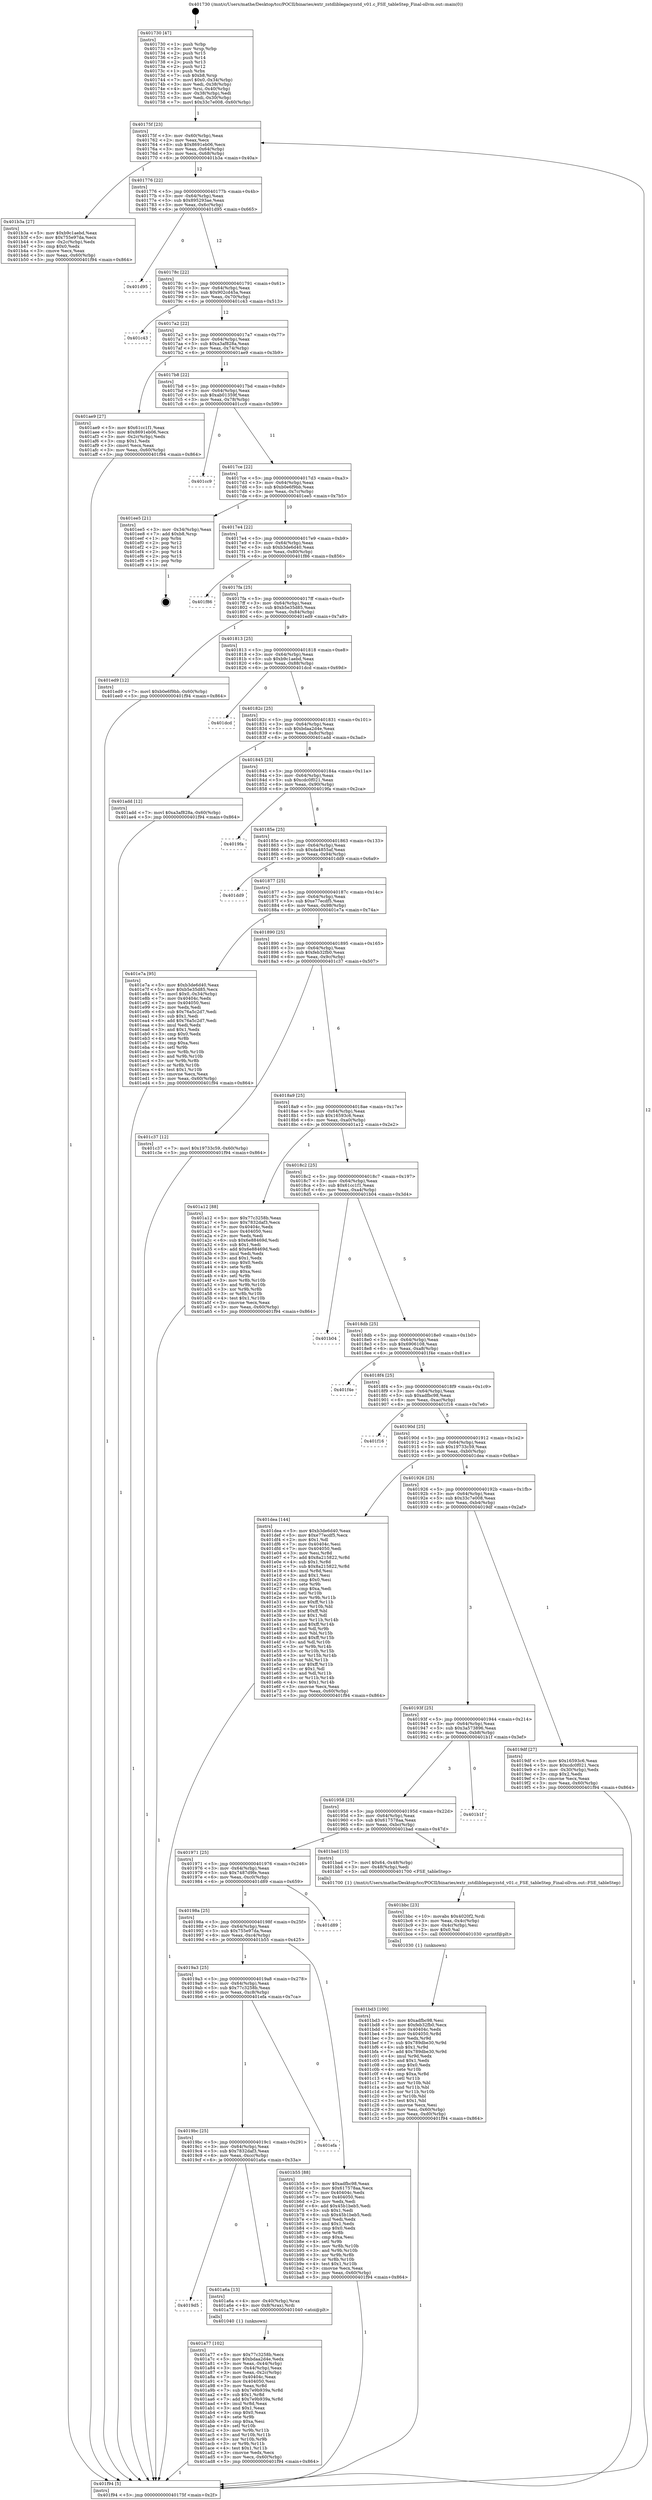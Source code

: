 digraph "0x401730" {
  label = "0x401730 (/mnt/c/Users/mathe/Desktop/tcc/POCII/binaries/extr_zstdliblegacyzstd_v01.c_FSE_tableStep_Final-ollvm.out::main(0))"
  labelloc = "t"
  node[shape=record]

  Entry [label="",width=0.3,height=0.3,shape=circle,fillcolor=black,style=filled]
  "0x40175f" [label="{
     0x40175f [23]\l
     | [instrs]\l
     &nbsp;&nbsp;0x40175f \<+3\>: mov -0x60(%rbp),%eax\l
     &nbsp;&nbsp;0x401762 \<+2\>: mov %eax,%ecx\l
     &nbsp;&nbsp;0x401764 \<+6\>: sub $0x8691eb06,%ecx\l
     &nbsp;&nbsp;0x40176a \<+3\>: mov %eax,-0x64(%rbp)\l
     &nbsp;&nbsp;0x40176d \<+3\>: mov %ecx,-0x68(%rbp)\l
     &nbsp;&nbsp;0x401770 \<+6\>: je 0000000000401b3a \<main+0x40a\>\l
  }"]
  "0x401b3a" [label="{
     0x401b3a [27]\l
     | [instrs]\l
     &nbsp;&nbsp;0x401b3a \<+5\>: mov $0xb9c1aebd,%eax\l
     &nbsp;&nbsp;0x401b3f \<+5\>: mov $0x755e97da,%ecx\l
     &nbsp;&nbsp;0x401b44 \<+3\>: mov -0x2c(%rbp),%edx\l
     &nbsp;&nbsp;0x401b47 \<+3\>: cmp $0x0,%edx\l
     &nbsp;&nbsp;0x401b4a \<+3\>: cmove %ecx,%eax\l
     &nbsp;&nbsp;0x401b4d \<+3\>: mov %eax,-0x60(%rbp)\l
     &nbsp;&nbsp;0x401b50 \<+5\>: jmp 0000000000401f94 \<main+0x864\>\l
  }"]
  "0x401776" [label="{
     0x401776 [22]\l
     | [instrs]\l
     &nbsp;&nbsp;0x401776 \<+5\>: jmp 000000000040177b \<main+0x4b\>\l
     &nbsp;&nbsp;0x40177b \<+3\>: mov -0x64(%rbp),%eax\l
     &nbsp;&nbsp;0x40177e \<+5\>: sub $0x895293ae,%eax\l
     &nbsp;&nbsp;0x401783 \<+3\>: mov %eax,-0x6c(%rbp)\l
     &nbsp;&nbsp;0x401786 \<+6\>: je 0000000000401d95 \<main+0x665\>\l
  }"]
  Exit [label="",width=0.3,height=0.3,shape=circle,fillcolor=black,style=filled,peripheries=2]
  "0x401d95" [label="{
     0x401d95\l
  }", style=dashed]
  "0x40178c" [label="{
     0x40178c [22]\l
     | [instrs]\l
     &nbsp;&nbsp;0x40178c \<+5\>: jmp 0000000000401791 \<main+0x61\>\l
     &nbsp;&nbsp;0x401791 \<+3\>: mov -0x64(%rbp),%eax\l
     &nbsp;&nbsp;0x401794 \<+5\>: sub $0x902cd45a,%eax\l
     &nbsp;&nbsp;0x401799 \<+3\>: mov %eax,-0x70(%rbp)\l
     &nbsp;&nbsp;0x40179c \<+6\>: je 0000000000401c43 \<main+0x513\>\l
  }"]
  "0x401bd3" [label="{
     0x401bd3 [100]\l
     | [instrs]\l
     &nbsp;&nbsp;0x401bd3 \<+5\>: mov $0xadfbc98,%esi\l
     &nbsp;&nbsp;0x401bd8 \<+5\>: mov $0xfeb32fb0,%ecx\l
     &nbsp;&nbsp;0x401bdd \<+7\>: mov 0x40404c,%edx\l
     &nbsp;&nbsp;0x401be4 \<+8\>: mov 0x404050,%r8d\l
     &nbsp;&nbsp;0x401bec \<+3\>: mov %edx,%r9d\l
     &nbsp;&nbsp;0x401bef \<+7\>: sub $0x789dbe30,%r9d\l
     &nbsp;&nbsp;0x401bf6 \<+4\>: sub $0x1,%r9d\l
     &nbsp;&nbsp;0x401bfa \<+7\>: add $0x789dbe30,%r9d\l
     &nbsp;&nbsp;0x401c01 \<+4\>: imul %r9d,%edx\l
     &nbsp;&nbsp;0x401c05 \<+3\>: and $0x1,%edx\l
     &nbsp;&nbsp;0x401c08 \<+3\>: cmp $0x0,%edx\l
     &nbsp;&nbsp;0x401c0b \<+4\>: sete %r10b\l
     &nbsp;&nbsp;0x401c0f \<+4\>: cmp $0xa,%r8d\l
     &nbsp;&nbsp;0x401c13 \<+4\>: setl %r11b\l
     &nbsp;&nbsp;0x401c17 \<+3\>: mov %r10b,%bl\l
     &nbsp;&nbsp;0x401c1a \<+3\>: and %r11b,%bl\l
     &nbsp;&nbsp;0x401c1d \<+3\>: xor %r11b,%r10b\l
     &nbsp;&nbsp;0x401c20 \<+3\>: or %r10b,%bl\l
     &nbsp;&nbsp;0x401c23 \<+3\>: test $0x1,%bl\l
     &nbsp;&nbsp;0x401c26 \<+3\>: cmovne %ecx,%esi\l
     &nbsp;&nbsp;0x401c29 \<+3\>: mov %esi,-0x60(%rbp)\l
     &nbsp;&nbsp;0x401c2c \<+6\>: mov %eax,-0xd0(%rbp)\l
     &nbsp;&nbsp;0x401c32 \<+5\>: jmp 0000000000401f94 \<main+0x864\>\l
  }"]
  "0x401c43" [label="{
     0x401c43\l
  }", style=dashed]
  "0x4017a2" [label="{
     0x4017a2 [22]\l
     | [instrs]\l
     &nbsp;&nbsp;0x4017a2 \<+5\>: jmp 00000000004017a7 \<main+0x77\>\l
     &nbsp;&nbsp;0x4017a7 \<+3\>: mov -0x64(%rbp),%eax\l
     &nbsp;&nbsp;0x4017aa \<+5\>: sub $0xa3af828a,%eax\l
     &nbsp;&nbsp;0x4017af \<+3\>: mov %eax,-0x74(%rbp)\l
     &nbsp;&nbsp;0x4017b2 \<+6\>: je 0000000000401ae9 \<main+0x3b9\>\l
  }"]
  "0x401bbc" [label="{
     0x401bbc [23]\l
     | [instrs]\l
     &nbsp;&nbsp;0x401bbc \<+10\>: movabs $0x4020f2,%rdi\l
     &nbsp;&nbsp;0x401bc6 \<+3\>: mov %eax,-0x4c(%rbp)\l
     &nbsp;&nbsp;0x401bc9 \<+3\>: mov -0x4c(%rbp),%esi\l
     &nbsp;&nbsp;0x401bcc \<+2\>: mov $0x0,%al\l
     &nbsp;&nbsp;0x401bce \<+5\>: call 0000000000401030 \<printf@plt\>\l
     | [calls]\l
     &nbsp;&nbsp;0x401030 \{1\} (unknown)\l
  }"]
  "0x401ae9" [label="{
     0x401ae9 [27]\l
     | [instrs]\l
     &nbsp;&nbsp;0x401ae9 \<+5\>: mov $0x61cc1f1,%eax\l
     &nbsp;&nbsp;0x401aee \<+5\>: mov $0x8691eb06,%ecx\l
     &nbsp;&nbsp;0x401af3 \<+3\>: mov -0x2c(%rbp),%edx\l
     &nbsp;&nbsp;0x401af6 \<+3\>: cmp $0x1,%edx\l
     &nbsp;&nbsp;0x401af9 \<+3\>: cmovl %ecx,%eax\l
     &nbsp;&nbsp;0x401afc \<+3\>: mov %eax,-0x60(%rbp)\l
     &nbsp;&nbsp;0x401aff \<+5\>: jmp 0000000000401f94 \<main+0x864\>\l
  }"]
  "0x4017b8" [label="{
     0x4017b8 [22]\l
     | [instrs]\l
     &nbsp;&nbsp;0x4017b8 \<+5\>: jmp 00000000004017bd \<main+0x8d\>\l
     &nbsp;&nbsp;0x4017bd \<+3\>: mov -0x64(%rbp),%eax\l
     &nbsp;&nbsp;0x4017c0 \<+5\>: sub $0xab01359f,%eax\l
     &nbsp;&nbsp;0x4017c5 \<+3\>: mov %eax,-0x78(%rbp)\l
     &nbsp;&nbsp;0x4017c8 \<+6\>: je 0000000000401cc9 \<main+0x599\>\l
  }"]
  "0x401a77" [label="{
     0x401a77 [102]\l
     | [instrs]\l
     &nbsp;&nbsp;0x401a77 \<+5\>: mov $0x77c3258b,%ecx\l
     &nbsp;&nbsp;0x401a7c \<+5\>: mov $0xbdaa2d4e,%edx\l
     &nbsp;&nbsp;0x401a81 \<+3\>: mov %eax,-0x44(%rbp)\l
     &nbsp;&nbsp;0x401a84 \<+3\>: mov -0x44(%rbp),%eax\l
     &nbsp;&nbsp;0x401a87 \<+3\>: mov %eax,-0x2c(%rbp)\l
     &nbsp;&nbsp;0x401a8a \<+7\>: mov 0x40404c,%eax\l
     &nbsp;&nbsp;0x401a91 \<+7\>: mov 0x404050,%esi\l
     &nbsp;&nbsp;0x401a98 \<+3\>: mov %eax,%r8d\l
     &nbsp;&nbsp;0x401a9b \<+7\>: sub $0x7e9b939a,%r8d\l
     &nbsp;&nbsp;0x401aa2 \<+4\>: sub $0x1,%r8d\l
     &nbsp;&nbsp;0x401aa6 \<+7\>: add $0x7e9b939a,%r8d\l
     &nbsp;&nbsp;0x401aad \<+4\>: imul %r8d,%eax\l
     &nbsp;&nbsp;0x401ab1 \<+3\>: and $0x1,%eax\l
     &nbsp;&nbsp;0x401ab4 \<+3\>: cmp $0x0,%eax\l
     &nbsp;&nbsp;0x401ab7 \<+4\>: sete %r9b\l
     &nbsp;&nbsp;0x401abb \<+3\>: cmp $0xa,%esi\l
     &nbsp;&nbsp;0x401abe \<+4\>: setl %r10b\l
     &nbsp;&nbsp;0x401ac2 \<+3\>: mov %r9b,%r11b\l
     &nbsp;&nbsp;0x401ac5 \<+3\>: and %r10b,%r11b\l
     &nbsp;&nbsp;0x401ac8 \<+3\>: xor %r10b,%r9b\l
     &nbsp;&nbsp;0x401acb \<+3\>: or %r9b,%r11b\l
     &nbsp;&nbsp;0x401ace \<+4\>: test $0x1,%r11b\l
     &nbsp;&nbsp;0x401ad2 \<+3\>: cmovne %edx,%ecx\l
     &nbsp;&nbsp;0x401ad5 \<+3\>: mov %ecx,-0x60(%rbp)\l
     &nbsp;&nbsp;0x401ad8 \<+5\>: jmp 0000000000401f94 \<main+0x864\>\l
  }"]
  "0x401cc9" [label="{
     0x401cc9\l
  }", style=dashed]
  "0x4017ce" [label="{
     0x4017ce [22]\l
     | [instrs]\l
     &nbsp;&nbsp;0x4017ce \<+5\>: jmp 00000000004017d3 \<main+0xa3\>\l
     &nbsp;&nbsp;0x4017d3 \<+3\>: mov -0x64(%rbp),%eax\l
     &nbsp;&nbsp;0x4017d6 \<+5\>: sub $0xb0e6f9bb,%eax\l
     &nbsp;&nbsp;0x4017db \<+3\>: mov %eax,-0x7c(%rbp)\l
     &nbsp;&nbsp;0x4017de \<+6\>: je 0000000000401ee5 \<main+0x7b5\>\l
  }"]
  "0x4019d5" [label="{
     0x4019d5\l
  }", style=dashed]
  "0x401ee5" [label="{
     0x401ee5 [21]\l
     | [instrs]\l
     &nbsp;&nbsp;0x401ee5 \<+3\>: mov -0x34(%rbp),%eax\l
     &nbsp;&nbsp;0x401ee8 \<+7\>: add $0xb8,%rsp\l
     &nbsp;&nbsp;0x401eef \<+1\>: pop %rbx\l
     &nbsp;&nbsp;0x401ef0 \<+2\>: pop %r12\l
     &nbsp;&nbsp;0x401ef2 \<+2\>: pop %r13\l
     &nbsp;&nbsp;0x401ef4 \<+2\>: pop %r14\l
     &nbsp;&nbsp;0x401ef6 \<+2\>: pop %r15\l
     &nbsp;&nbsp;0x401ef8 \<+1\>: pop %rbp\l
     &nbsp;&nbsp;0x401ef9 \<+1\>: ret\l
  }"]
  "0x4017e4" [label="{
     0x4017e4 [22]\l
     | [instrs]\l
     &nbsp;&nbsp;0x4017e4 \<+5\>: jmp 00000000004017e9 \<main+0xb9\>\l
     &nbsp;&nbsp;0x4017e9 \<+3\>: mov -0x64(%rbp),%eax\l
     &nbsp;&nbsp;0x4017ec \<+5\>: sub $0xb3de6d40,%eax\l
     &nbsp;&nbsp;0x4017f1 \<+3\>: mov %eax,-0x80(%rbp)\l
     &nbsp;&nbsp;0x4017f4 \<+6\>: je 0000000000401f86 \<main+0x856\>\l
  }"]
  "0x401a6a" [label="{
     0x401a6a [13]\l
     | [instrs]\l
     &nbsp;&nbsp;0x401a6a \<+4\>: mov -0x40(%rbp),%rax\l
     &nbsp;&nbsp;0x401a6e \<+4\>: mov 0x8(%rax),%rdi\l
     &nbsp;&nbsp;0x401a72 \<+5\>: call 0000000000401040 \<atoi@plt\>\l
     | [calls]\l
     &nbsp;&nbsp;0x401040 \{1\} (unknown)\l
  }"]
  "0x401f86" [label="{
     0x401f86\l
  }", style=dashed]
  "0x4017fa" [label="{
     0x4017fa [25]\l
     | [instrs]\l
     &nbsp;&nbsp;0x4017fa \<+5\>: jmp 00000000004017ff \<main+0xcf\>\l
     &nbsp;&nbsp;0x4017ff \<+3\>: mov -0x64(%rbp),%eax\l
     &nbsp;&nbsp;0x401802 \<+5\>: sub $0xb5e35d85,%eax\l
     &nbsp;&nbsp;0x401807 \<+6\>: mov %eax,-0x84(%rbp)\l
     &nbsp;&nbsp;0x40180d \<+6\>: je 0000000000401ed9 \<main+0x7a9\>\l
  }"]
  "0x4019bc" [label="{
     0x4019bc [25]\l
     | [instrs]\l
     &nbsp;&nbsp;0x4019bc \<+5\>: jmp 00000000004019c1 \<main+0x291\>\l
     &nbsp;&nbsp;0x4019c1 \<+3\>: mov -0x64(%rbp),%eax\l
     &nbsp;&nbsp;0x4019c4 \<+5\>: sub $0x7832daf3,%eax\l
     &nbsp;&nbsp;0x4019c9 \<+6\>: mov %eax,-0xcc(%rbp)\l
     &nbsp;&nbsp;0x4019cf \<+6\>: je 0000000000401a6a \<main+0x33a\>\l
  }"]
  "0x401ed9" [label="{
     0x401ed9 [12]\l
     | [instrs]\l
     &nbsp;&nbsp;0x401ed9 \<+7\>: movl $0xb0e6f9bb,-0x60(%rbp)\l
     &nbsp;&nbsp;0x401ee0 \<+5\>: jmp 0000000000401f94 \<main+0x864\>\l
  }"]
  "0x401813" [label="{
     0x401813 [25]\l
     | [instrs]\l
     &nbsp;&nbsp;0x401813 \<+5\>: jmp 0000000000401818 \<main+0xe8\>\l
     &nbsp;&nbsp;0x401818 \<+3\>: mov -0x64(%rbp),%eax\l
     &nbsp;&nbsp;0x40181b \<+5\>: sub $0xb9c1aebd,%eax\l
     &nbsp;&nbsp;0x401820 \<+6\>: mov %eax,-0x88(%rbp)\l
     &nbsp;&nbsp;0x401826 \<+6\>: je 0000000000401dcd \<main+0x69d\>\l
  }"]
  "0x401efa" [label="{
     0x401efa\l
  }", style=dashed]
  "0x401dcd" [label="{
     0x401dcd\l
  }", style=dashed]
  "0x40182c" [label="{
     0x40182c [25]\l
     | [instrs]\l
     &nbsp;&nbsp;0x40182c \<+5\>: jmp 0000000000401831 \<main+0x101\>\l
     &nbsp;&nbsp;0x401831 \<+3\>: mov -0x64(%rbp),%eax\l
     &nbsp;&nbsp;0x401834 \<+5\>: sub $0xbdaa2d4e,%eax\l
     &nbsp;&nbsp;0x401839 \<+6\>: mov %eax,-0x8c(%rbp)\l
     &nbsp;&nbsp;0x40183f \<+6\>: je 0000000000401add \<main+0x3ad\>\l
  }"]
  "0x4019a3" [label="{
     0x4019a3 [25]\l
     | [instrs]\l
     &nbsp;&nbsp;0x4019a3 \<+5\>: jmp 00000000004019a8 \<main+0x278\>\l
     &nbsp;&nbsp;0x4019a8 \<+3\>: mov -0x64(%rbp),%eax\l
     &nbsp;&nbsp;0x4019ab \<+5\>: sub $0x77c3258b,%eax\l
     &nbsp;&nbsp;0x4019b0 \<+6\>: mov %eax,-0xc8(%rbp)\l
     &nbsp;&nbsp;0x4019b6 \<+6\>: je 0000000000401efa \<main+0x7ca\>\l
  }"]
  "0x401add" [label="{
     0x401add [12]\l
     | [instrs]\l
     &nbsp;&nbsp;0x401add \<+7\>: movl $0xa3af828a,-0x60(%rbp)\l
     &nbsp;&nbsp;0x401ae4 \<+5\>: jmp 0000000000401f94 \<main+0x864\>\l
  }"]
  "0x401845" [label="{
     0x401845 [25]\l
     | [instrs]\l
     &nbsp;&nbsp;0x401845 \<+5\>: jmp 000000000040184a \<main+0x11a\>\l
     &nbsp;&nbsp;0x40184a \<+3\>: mov -0x64(%rbp),%eax\l
     &nbsp;&nbsp;0x40184d \<+5\>: sub $0xcdc0f021,%eax\l
     &nbsp;&nbsp;0x401852 \<+6\>: mov %eax,-0x90(%rbp)\l
     &nbsp;&nbsp;0x401858 \<+6\>: je 00000000004019fa \<main+0x2ca\>\l
  }"]
  "0x401b55" [label="{
     0x401b55 [88]\l
     | [instrs]\l
     &nbsp;&nbsp;0x401b55 \<+5\>: mov $0xadfbc98,%eax\l
     &nbsp;&nbsp;0x401b5a \<+5\>: mov $0x617578aa,%ecx\l
     &nbsp;&nbsp;0x401b5f \<+7\>: mov 0x40404c,%edx\l
     &nbsp;&nbsp;0x401b66 \<+7\>: mov 0x404050,%esi\l
     &nbsp;&nbsp;0x401b6d \<+2\>: mov %edx,%edi\l
     &nbsp;&nbsp;0x401b6f \<+6\>: add $0x45b1beb5,%edi\l
     &nbsp;&nbsp;0x401b75 \<+3\>: sub $0x1,%edi\l
     &nbsp;&nbsp;0x401b78 \<+6\>: sub $0x45b1beb5,%edi\l
     &nbsp;&nbsp;0x401b7e \<+3\>: imul %edi,%edx\l
     &nbsp;&nbsp;0x401b81 \<+3\>: and $0x1,%edx\l
     &nbsp;&nbsp;0x401b84 \<+3\>: cmp $0x0,%edx\l
     &nbsp;&nbsp;0x401b87 \<+4\>: sete %r8b\l
     &nbsp;&nbsp;0x401b8b \<+3\>: cmp $0xa,%esi\l
     &nbsp;&nbsp;0x401b8e \<+4\>: setl %r9b\l
     &nbsp;&nbsp;0x401b92 \<+3\>: mov %r8b,%r10b\l
     &nbsp;&nbsp;0x401b95 \<+3\>: and %r9b,%r10b\l
     &nbsp;&nbsp;0x401b98 \<+3\>: xor %r9b,%r8b\l
     &nbsp;&nbsp;0x401b9b \<+3\>: or %r8b,%r10b\l
     &nbsp;&nbsp;0x401b9e \<+4\>: test $0x1,%r10b\l
     &nbsp;&nbsp;0x401ba2 \<+3\>: cmovne %ecx,%eax\l
     &nbsp;&nbsp;0x401ba5 \<+3\>: mov %eax,-0x60(%rbp)\l
     &nbsp;&nbsp;0x401ba8 \<+5\>: jmp 0000000000401f94 \<main+0x864\>\l
  }"]
  "0x4019fa" [label="{
     0x4019fa\l
  }", style=dashed]
  "0x40185e" [label="{
     0x40185e [25]\l
     | [instrs]\l
     &nbsp;&nbsp;0x40185e \<+5\>: jmp 0000000000401863 \<main+0x133\>\l
     &nbsp;&nbsp;0x401863 \<+3\>: mov -0x64(%rbp),%eax\l
     &nbsp;&nbsp;0x401866 \<+5\>: sub $0xda4855af,%eax\l
     &nbsp;&nbsp;0x40186b \<+6\>: mov %eax,-0x94(%rbp)\l
     &nbsp;&nbsp;0x401871 \<+6\>: je 0000000000401dd9 \<main+0x6a9\>\l
  }"]
  "0x40198a" [label="{
     0x40198a [25]\l
     | [instrs]\l
     &nbsp;&nbsp;0x40198a \<+5\>: jmp 000000000040198f \<main+0x25f\>\l
     &nbsp;&nbsp;0x40198f \<+3\>: mov -0x64(%rbp),%eax\l
     &nbsp;&nbsp;0x401992 \<+5\>: sub $0x755e97da,%eax\l
     &nbsp;&nbsp;0x401997 \<+6\>: mov %eax,-0xc4(%rbp)\l
     &nbsp;&nbsp;0x40199d \<+6\>: je 0000000000401b55 \<main+0x425\>\l
  }"]
  "0x401dd9" [label="{
     0x401dd9\l
  }", style=dashed]
  "0x401877" [label="{
     0x401877 [25]\l
     | [instrs]\l
     &nbsp;&nbsp;0x401877 \<+5\>: jmp 000000000040187c \<main+0x14c\>\l
     &nbsp;&nbsp;0x40187c \<+3\>: mov -0x64(%rbp),%eax\l
     &nbsp;&nbsp;0x40187f \<+5\>: sub $0xe77ecdf5,%eax\l
     &nbsp;&nbsp;0x401884 \<+6\>: mov %eax,-0x98(%rbp)\l
     &nbsp;&nbsp;0x40188a \<+6\>: je 0000000000401e7a \<main+0x74a\>\l
  }"]
  "0x401d89" [label="{
     0x401d89\l
  }", style=dashed]
  "0x401e7a" [label="{
     0x401e7a [95]\l
     | [instrs]\l
     &nbsp;&nbsp;0x401e7a \<+5\>: mov $0xb3de6d40,%eax\l
     &nbsp;&nbsp;0x401e7f \<+5\>: mov $0xb5e35d85,%ecx\l
     &nbsp;&nbsp;0x401e84 \<+7\>: movl $0x0,-0x34(%rbp)\l
     &nbsp;&nbsp;0x401e8b \<+7\>: mov 0x40404c,%edx\l
     &nbsp;&nbsp;0x401e92 \<+7\>: mov 0x404050,%esi\l
     &nbsp;&nbsp;0x401e99 \<+2\>: mov %edx,%edi\l
     &nbsp;&nbsp;0x401e9b \<+6\>: sub $0x76a5c2d7,%edi\l
     &nbsp;&nbsp;0x401ea1 \<+3\>: sub $0x1,%edi\l
     &nbsp;&nbsp;0x401ea4 \<+6\>: add $0x76a5c2d7,%edi\l
     &nbsp;&nbsp;0x401eaa \<+3\>: imul %edi,%edx\l
     &nbsp;&nbsp;0x401ead \<+3\>: and $0x1,%edx\l
     &nbsp;&nbsp;0x401eb0 \<+3\>: cmp $0x0,%edx\l
     &nbsp;&nbsp;0x401eb3 \<+4\>: sete %r8b\l
     &nbsp;&nbsp;0x401eb7 \<+3\>: cmp $0xa,%esi\l
     &nbsp;&nbsp;0x401eba \<+4\>: setl %r9b\l
     &nbsp;&nbsp;0x401ebe \<+3\>: mov %r8b,%r10b\l
     &nbsp;&nbsp;0x401ec1 \<+3\>: and %r9b,%r10b\l
     &nbsp;&nbsp;0x401ec4 \<+3\>: xor %r9b,%r8b\l
     &nbsp;&nbsp;0x401ec7 \<+3\>: or %r8b,%r10b\l
     &nbsp;&nbsp;0x401eca \<+4\>: test $0x1,%r10b\l
     &nbsp;&nbsp;0x401ece \<+3\>: cmovne %ecx,%eax\l
     &nbsp;&nbsp;0x401ed1 \<+3\>: mov %eax,-0x60(%rbp)\l
     &nbsp;&nbsp;0x401ed4 \<+5\>: jmp 0000000000401f94 \<main+0x864\>\l
  }"]
  "0x401890" [label="{
     0x401890 [25]\l
     | [instrs]\l
     &nbsp;&nbsp;0x401890 \<+5\>: jmp 0000000000401895 \<main+0x165\>\l
     &nbsp;&nbsp;0x401895 \<+3\>: mov -0x64(%rbp),%eax\l
     &nbsp;&nbsp;0x401898 \<+5\>: sub $0xfeb32fb0,%eax\l
     &nbsp;&nbsp;0x40189d \<+6\>: mov %eax,-0x9c(%rbp)\l
     &nbsp;&nbsp;0x4018a3 \<+6\>: je 0000000000401c37 \<main+0x507\>\l
  }"]
  "0x401971" [label="{
     0x401971 [25]\l
     | [instrs]\l
     &nbsp;&nbsp;0x401971 \<+5\>: jmp 0000000000401976 \<main+0x246\>\l
     &nbsp;&nbsp;0x401976 \<+3\>: mov -0x64(%rbp),%eax\l
     &nbsp;&nbsp;0x401979 \<+5\>: sub $0x7487d9fe,%eax\l
     &nbsp;&nbsp;0x40197e \<+6\>: mov %eax,-0xc0(%rbp)\l
     &nbsp;&nbsp;0x401984 \<+6\>: je 0000000000401d89 \<main+0x659\>\l
  }"]
  "0x401c37" [label="{
     0x401c37 [12]\l
     | [instrs]\l
     &nbsp;&nbsp;0x401c37 \<+7\>: movl $0x19733c59,-0x60(%rbp)\l
     &nbsp;&nbsp;0x401c3e \<+5\>: jmp 0000000000401f94 \<main+0x864\>\l
  }"]
  "0x4018a9" [label="{
     0x4018a9 [25]\l
     | [instrs]\l
     &nbsp;&nbsp;0x4018a9 \<+5\>: jmp 00000000004018ae \<main+0x17e\>\l
     &nbsp;&nbsp;0x4018ae \<+3\>: mov -0x64(%rbp),%eax\l
     &nbsp;&nbsp;0x4018b1 \<+5\>: sub $0x16593c6,%eax\l
     &nbsp;&nbsp;0x4018b6 \<+6\>: mov %eax,-0xa0(%rbp)\l
     &nbsp;&nbsp;0x4018bc \<+6\>: je 0000000000401a12 \<main+0x2e2\>\l
  }"]
  "0x401bad" [label="{
     0x401bad [15]\l
     | [instrs]\l
     &nbsp;&nbsp;0x401bad \<+7\>: movl $0x64,-0x48(%rbp)\l
     &nbsp;&nbsp;0x401bb4 \<+3\>: mov -0x48(%rbp),%edi\l
     &nbsp;&nbsp;0x401bb7 \<+5\>: call 0000000000401700 \<FSE_tableStep\>\l
     | [calls]\l
     &nbsp;&nbsp;0x401700 \{1\} (/mnt/c/Users/mathe/Desktop/tcc/POCII/binaries/extr_zstdliblegacyzstd_v01.c_FSE_tableStep_Final-ollvm.out::FSE_tableStep)\l
  }"]
  "0x401a12" [label="{
     0x401a12 [88]\l
     | [instrs]\l
     &nbsp;&nbsp;0x401a12 \<+5\>: mov $0x77c3258b,%eax\l
     &nbsp;&nbsp;0x401a17 \<+5\>: mov $0x7832daf3,%ecx\l
     &nbsp;&nbsp;0x401a1c \<+7\>: mov 0x40404c,%edx\l
     &nbsp;&nbsp;0x401a23 \<+7\>: mov 0x404050,%esi\l
     &nbsp;&nbsp;0x401a2a \<+2\>: mov %edx,%edi\l
     &nbsp;&nbsp;0x401a2c \<+6\>: sub $0x6e88469d,%edi\l
     &nbsp;&nbsp;0x401a32 \<+3\>: sub $0x1,%edi\l
     &nbsp;&nbsp;0x401a35 \<+6\>: add $0x6e88469d,%edi\l
     &nbsp;&nbsp;0x401a3b \<+3\>: imul %edi,%edx\l
     &nbsp;&nbsp;0x401a3e \<+3\>: and $0x1,%edx\l
     &nbsp;&nbsp;0x401a41 \<+3\>: cmp $0x0,%edx\l
     &nbsp;&nbsp;0x401a44 \<+4\>: sete %r8b\l
     &nbsp;&nbsp;0x401a48 \<+3\>: cmp $0xa,%esi\l
     &nbsp;&nbsp;0x401a4b \<+4\>: setl %r9b\l
     &nbsp;&nbsp;0x401a4f \<+3\>: mov %r8b,%r10b\l
     &nbsp;&nbsp;0x401a52 \<+3\>: and %r9b,%r10b\l
     &nbsp;&nbsp;0x401a55 \<+3\>: xor %r9b,%r8b\l
     &nbsp;&nbsp;0x401a58 \<+3\>: or %r8b,%r10b\l
     &nbsp;&nbsp;0x401a5b \<+4\>: test $0x1,%r10b\l
     &nbsp;&nbsp;0x401a5f \<+3\>: cmovne %ecx,%eax\l
     &nbsp;&nbsp;0x401a62 \<+3\>: mov %eax,-0x60(%rbp)\l
     &nbsp;&nbsp;0x401a65 \<+5\>: jmp 0000000000401f94 \<main+0x864\>\l
  }"]
  "0x4018c2" [label="{
     0x4018c2 [25]\l
     | [instrs]\l
     &nbsp;&nbsp;0x4018c2 \<+5\>: jmp 00000000004018c7 \<main+0x197\>\l
     &nbsp;&nbsp;0x4018c7 \<+3\>: mov -0x64(%rbp),%eax\l
     &nbsp;&nbsp;0x4018ca \<+5\>: sub $0x61cc1f1,%eax\l
     &nbsp;&nbsp;0x4018cf \<+6\>: mov %eax,-0xa4(%rbp)\l
     &nbsp;&nbsp;0x4018d5 \<+6\>: je 0000000000401b04 \<main+0x3d4\>\l
  }"]
  "0x401958" [label="{
     0x401958 [25]\l
     | [instrs]\l
     &nbsp;&nbsp;0x401958 \<+5\>: jmp 000000000040195d \<main+0x22d\>\l
     &nbsp;&nbsp;0x40195d \<+3\>: mov -0x64(%rbp),%eax\l
     &nbsp;&nbsp;0x401960 \<+5\>: sub $0x617578aa,%eax\l
     &nbsp;&nbsp;0x401965 \<+6\>: mov %eax,-0xbc(%rbp)\l
     &nbsp;&nbsp;0x40196b \<+6\>: je 0000000000401bad \<main+0x47d\>\l
  }"]
  "0x401b04" [label="{
     0x401b04\l
  }", style=dashed]
  "0x4018db" [label="{
     0x4018db [25]\l
     | [instrs]\l
     &nbsp;&nbsp;0x4018db \<+5\>: jmp 00000000004018e0 \<main+0x1b0\>\l
     &nbsp;&nbsp;0x4018e0 \<+3\>: mov -0x64(%rbp),%eax\l
     &nbsp;&nbsp;0x4018e3 \<+5\>: sub $0x6906108,%eax\l
     &nbsp;&nbsp;0x4018e8 \<+6\>: mov %eax,-0xa8(%rbp)\l
     &nbsp;&nbsp;0x4018ee \<+6\>: je 0000000000401f4e \<main+0x81e\>\l
  }"]
  "0x401b1f" [label="{
     0x401b1f\l
  }", style=dashed]
  "0x401f4e" [label="{
     0x401f4e\l
  }", style=dashed]
  "0x4018f4" [label="{
     0x4018f4 [25]\l
     | [instrs]\l
     &nbsp;&nbsp;0x4018f4 \<+5\>: jmp 00000000004018f9 \<main+0x1c9\>\l
     &nbsp;&nbsp;0x4018f9 \<+3\>: mov -0x64(%rbp),%eax\l
     &nbsp;&nbsp;0x4018fc \<+5\>: sub $0xadfbc98,%eax\l
     &nbsp;&nbsp;0x401901 \<+6\>: mov %eax,-0xac(%rbp)\l
     &nbsp;&nbsp;0x401907 \<+6\>: je 0000000000401f16 \<main+0x7e6\>\l
  }"]
  "0x401730" [label="{
     0x401730 [47]\l
     | [instrs]\l
     &nbsp;&nbsp;0x401730 \<+1\>: push %rbp\l
     &nbsp;&nbsp;0x401731 \<+3\>: mov %rsp,%rbp\l
     &nbsp;&nbsp;0x401734 \<+2\>: push %r15\l
     &nbsp;&nbsp;0x401736 \<+2\>: push %r14\l
     &nbsp;&nbsp;0x401738 \<+2\>: push %r13\l
     &nbsp;&nbsp;0x40173a \<+2\>: push %r12\l
     &nbsp;&nbsp;0x40173c \<+1\>: push %rbx\l
     &nbsp;&nbsp;0x40173d \<+7\>: sub $0xb8,%rsp\l
     &nbsp;&nbsp;0x401744 \<+7\>: movl $0x0,-0x34(%rbp)\l
     &nbsp;&nbsp;0x40174b \<+3\>: mov %edi,-0x38(%rbp)\l
     &nbsp;&nbsp;0x40174e \<+4\>: mov %rsi,-0x40(%rbp)\l
     &nbsp;&nbsp;0x401752 \<+3\>: mov -0x38(%rbp),%edi\l
     &nbsp;&nbsp;0x401755 \<+3\>: mov %edi,-0x30(%rbp)\l
     &nbsp;&nbsp;0x401758 \<+7\>: movl $0x33c7e008,-0x60(%rbp)\l
  }"]
  "0x401f16" [label="{
     0x401f16\l
  }", style=dashed]
  "0x40190d" [label="{
     0x40190d [25]\l
     | [instrs]\l
     &nbsp;&nbsp;0x40190d \<+5\>: jmp 0000000000401912 \<main+0x1e2\>\l
     &nbsp;&nbsp;0x401912 \<+3\>: mov -0x64(%rbp),%eax\l
     &nbsp;&nbsp;0x401915 \<+5\>: sub $0x19733c59,%eax\l
     &nbsp;&nbsp;0x40191a \<+6\>: mov %eax,-0xb0(%rbp)\l
     &nbsp;&nbsp;0x401920 \<+6\>: je 0000000000401dea \<main+0x6ba\>\l
  }"]
  "0x401f94" [label="{
     0x401f94 [5]\l
     | [instrs]\l
     &nbsp;&nbsp;0x401f94 \<+5\>: jmp 000000000040175f \<main+0x2f\>\l
  }"]
  "0x401dea" [label="{
     0x401dea [144]\l
     | [instrs]\l
     &nbsp;&nbsp;0x401dea \<+5\>: mov $0xb3de6d40,%eax\l
     &nbsp;&nbsp;0x401def \<+5\>: mov $0xe77ecdf5,%ecx\l
     &nbsp;&nbsp;0x401df4 \<+2\>: mov $0x1,%dl\l
     &nbsp;&nbsp;0x401df6 \<+7\>: mov 0x40404c,%esi\l
     &nbsp;&nbsp;0x401dfd \<+7\>: mov 0x404050,%edi\l
     &nbsp;&nbsp;0x401e04 \<+3\>: mov %esi,%r8d\l
     &nbsp;&nbsp;0x401e07 \<+7\>: add $0x8a215822,%r8d\l
     &nbsp;&nbsp;0x401e0e \<+4\>: sub $0x1,%r8d\l
     &nbsp;&nbsp;0x401e12 \<+7\>: sub $0x8a215822,%r8d\l
     &nbsp;&nbsp;0x401e19 \<+4\>: imul %r8d,%esi\l
     &nbsp;&nbsp;0x401e1d \<+3\>: and $0x1,%esi\l
     &nbsp;&nbsp;0x401e20 \<+3\>: cmp $0x0,%esi\l
     &nbsp;&nbsp;0x401e23 \<+4\>: sete %r9b\l
     &nbsp;&nbsp;0x401e27 \<+3\>: cmp $0xa,%edi\l
     &nbsp;&nbsp;0x401e2a \<+4\>: setl %r10b\l
     &nbsp;&nbsp;0x401e2e \<+3\>: mov %r9b,%r11b\l
     &nbsp;&nbsp;0x401e31 \<+4\>: xor $0xff,%r11b\l
     &nbsp;&nbsp;0x401e35 \<+3\>: mov %r10b,%bl\l
     &nbsp;&nbsp;0x401e38 \<+3\>: xor $0xff,%bl\l
     &nbsp;&nbsp;0x401e3b \<+3\>: xor $0x1,%dl\l
     &nbsp;&nbsp;0x401e3e \<+3\>: mov %r11b,%r14b\l
     &nbsp;&nbsp;0x401e41 \<+4\>: and $0xff,%r14b\l
     &nbsp;&nbsp;0x401e45 \<+3\>: and %dl,%r9b\l
     &nbsp;&nbsp;0x401e48 \<+3\>: mov %bl,%r15b\l
     &nbsp;&nbsp;0x401e4b \<+4\>: and $0xff,%r15b\l
     &nbsp;&nbsp;0x401e4f \<+3\>: and %dl,%r10b\l
     &nbsp;&nbsp;0x401e52 \<+3\>: or %r9b,%r14b\l
     &nbsp;&nbsp;0x401e55 \<+3\>: or %r10b,%r15b\l
     &nbsp;&nbsp;0x401e58 \<+3\>: xor %r15b,%r14b\l
     &nbsp;&nbsp;0x401e5b \<+3\>: or %bl,%r11b\l
     &nbsp;&nbsp;0x401e5e \<+4\>: xor $0xff,%r11b\l
     &nbsp;&nbsp;0x401e62 \<+3\>: or $0x1,%dl\l
     &nbsp;&nbsp;0x401e65 \<+3\>: and %dl,%r11b\l
     &nbsp;&nbsp;0x401e68 \<+3\>: or %r11b,%r14b\l
     &nbsp;&nbsp;0x401e6b \<+4\>: test $0x1,%r14b\l
     &nbsp;&nbsp;0x401e6f \<+3\>: cmovne %ecx,%eax\l
     &nbsp;&nbsp;0x401e72 \<+3\>: mov %eax,-0x60(%rbp)\l
     &nbsp;&nbsp;0x401e75 \<+5\>: jmp 0000000000401f94 \<main+0x864\>\l
  }"]
  "0x401926" [label="{
     0x401926 [25]\l
     | [instrs]\l
     &nbsp;&nbsp;0x401926 \<+5\>: jmp 000000000040192b \<main+0x1fb\>\l
     &nbsp;&nbsp;0x40192b \<+3\>: mov -0x64(%rbp),%eax\l
     &nbsp;&nbsp;0x40192e \<+5\>: sub $0x33c7e008,%eax\l
     &nbsp;&nbsp;0x401933 \<+6\>: mov %eax,-0xb4(%rbp)\l
     &nbsp;&nbsp;0x401939 \<+6\>: je 00000000004019df \<main+0x2af\>\l
  }"]
  "0x40193f" [label="{
     0x40193f [25]\l
     | [instrs]\l
     &nbsp;&nbsp;0x40193f \<+5\>: jmp 0000000000401944 \<main+0x214\>\l
     &nbsp;&nbsp;0x401944 \<+3\>: mov -0x64(%rbp),%eax\l
     &nbsp;&nbsp;0x401947 \<+5\>: sub $0x3a573896,%eax\l
     &nbsp;&nbsp;0x40194c \<+6\>: mov %eax,-0xb8(%rbp)\l
     &nbsp;&nbsp;0x401952 \<+6\>: je 0000000000401b1f \<main+0x3ef\>\l
  }"]
  "0x4019df" [label="{
     0x4019df [27]\l
     | [instrs]\l
     &nbsp;&nbsp;0x4019df \<+5\>: mov $0x16593c6,%eax\l
     &nbsp;&nbsp;0x4019e4 \<+5\>: mov $0xcdc0f021,%ecx\l
     &nbsp;&nbsp;0x4019e9 \<+3\>: mov -0x30(%rbp),%edx\l
     &nbsp;&nbsp;0x4019ec \<+3\>: cmp $0x2,%edx\l
     &nbsp;&nbsp;0x4019ef \<+3\>: cmovne %ecx,%eax\l
     &nbsp;&nbsp;0x4019f2 \<+3\>: mov %eax,-0x60(%rbp)\l
     &nbsp;&nbsp;0x4019f5 \<+5\>: jmp 0000000000401f94 \<main+0x864\>\l
  }"]
  Entry -> "0x401730" [label=" 1"]
  "0x40175f" -> "0x401b3a" [label=" 1"]
  "0x40175f" -> "0x401776" [label=" 12"]
  "0x401ee5" -> Exit [label=" 1"]
  "0x401776" -> "0x401d95" [label=" 0"]
  "0x401776" -> "0x40178c" [label=" 12"]
  "0x401ed9" -> "0x401f94" [label=" 1"]
  "0x40178c" -> "0x401c43" [label=" 0"]
  "0x40178c" -> "0x4017a2" [label=" 12"]
  "0x401e7a" -> "0x401f94" [label=" 1"]
  "0x4017a2" -> "0x401ae9" [label=" 1"]
  "0x4017a2" -> "0x4017b8" [label=" 11"]
  "0x401dea" -> "0x401f94" [label=" 1"]
  "0x4017b8" -> "0x401cc9" [label=" 0"]
  "0x4017b8" -> "0x4017ce" [label=" 11"]
  "0x401c37" -> "0x401f94" [label=" 1"]
  "0x4017ce" -> "0x401ee5" [label=" 1"]
  "0x4017ce" -> "0x4017e4" [label=" 10"]
  "0x401bd3" -> "0x401f94" [label=" 1"]
  "0x4017e4" -> "0x401f86" [label=" 0"]
  "0x4017e4" -> "0x4017fa" [label=" 10"]
  "0x401bbc" -> "0x401bd3" [label=" 1"]
  "0x4017fa" -> "0x401ed9" [label=" 1"]
  "0x4017fa" -> "0x401813" [label=" 9"]
  "0x401b55" -> "0x401f94" [label=" 1"]
  "0x401813" -> "0x401dcd" [label=" 0"]
  "0x401813" -> "0x40182c" [label=" 9"]
  "0x401b3a" -> "0x401f94" [label=" 1"]
  "0x40182c" -> "0x401add" [label=" 1"]
  "0x40182c" -> "0x401845" [label=" 8"]
  "0x401add" -> "0x401f94" [label=" 1"]
  "0x401845" -> "0x4019fa" [label=" 0"]
  "0x401845" -> "0x40185e" [label=" 8"]
  "0x401a77" -> "0x401f94" [label=" 1"]
  "0x40185e" -> "0x401dd9" [label=" 0"]
  "0x40185e" -> "0x401877" [label=" 8"]
  "0x4019bc" -> "0x4019d5" [label=" 0"]
  "0x401877" -> "0x401e7a" [label=" 1"]
  "0x401877" -> "0x401890" [label=" 7"]
  "0x4019bc" -> "0x401a6a" [label=" 1"]
  "0x401890" -> "0x401c37" [label=" 1"]
  "0x401890" -> "0x4018a9" [label=" 6"]
  "0x4019a3" -> "0x4019bc" [label=" 1"]
  "0x4018a9" -> "0x401a12" [label=" 1"]
  "0x4018a9" -> "0x4018c2" [label=" 5"]
  "0x4019a3" -> "0x401efa" [label=" 0"]
  "0x4018c2" -> "0x401b04" [label=" 0"]
  "0x4018c2" -> "0x4018db" [label=" 5"]
  "0x40198a" -> "0x4019a3" [label=" 1"]
  "0x4018db" -> "0x401f4e" [label=" 0"]
  "0x4018db" -> "0x4018f4" [label=" 5"]
  "0x40198a" -> "0x401b55" [label=" 1"]
  "0x4018f4" -> "0x401f16" [label=" 0"]
  "0x4018f4" -> "0x40190d" [label=" 5"]
  "0x401971" -> "0x40198a" [label=" 2"]
  "0x40190d" -> "0x401dea" [label=" 1"]
  "0x40190d" -> "0x401926" [label=" 4"]
  "0x401971" -> "0x401d89" [label=" 0"]
  "0x401926" -> "0x4019df" [label=" 1"]
  "0x401926" -> "0x40193f" [label=" 3"]
  "0x4019df" -> "0x401f94" [label=" 1"]
  "0x401730" -> "0x40175f" [label=" 1"]
  "0x401f94" -> "0x40175f" [label=" 12"]
  "0x401a12" -> "0x401f94" [label=" 1"]
  "0x401a6a" -> "0x401a77" [label=" 1"]
  "0x40193f" -> "0x401b1f" [label=" 0"]
  "0x40193f" -> "0x401958" [label=" 3"]
  "0x401ae9" -> "0x401f94" [label=" 1"]
  "0x401958" -> "0x401bad" [label=" 1"]
  "0x401958" -> "0x401971" [label=" 2"]
  "0x401bad" -> "0x401bbc" [label=" 1"]
}
